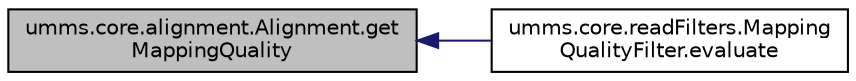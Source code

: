 digraph "umms.core.alignment.Alignment.getMappingQuality"
{
  edge [fontname="Helvetica",fontsize="10",labelfontname="Helvetica",labelfontsize="10"];
  node [fontname="Helvetica",fontsize="10",shape=record];
  rankdir="LR";
  Node1 [label="umms.core.alignment.Alignment.get\lMappingQuality",height=0.2,width=0.4,color="black", fillcolor="grey75", style="filled" fontcolor="black"];
  Node1 -> Node2 [dir="back",color="midnightblue",fontsize="10",style="solid"];
  Node2 [label="umms.core.readFilters.Mapping\lQualityFilter.evaluate",height=0.2,width=0.4,color="black", fillcolor="white", style="filled",URL="$classumms_1_1core_1_1read_filters_1_1_mapping_quality_filter.html#a763b2e78ced74f96fc555596bd2bb021"];
}
